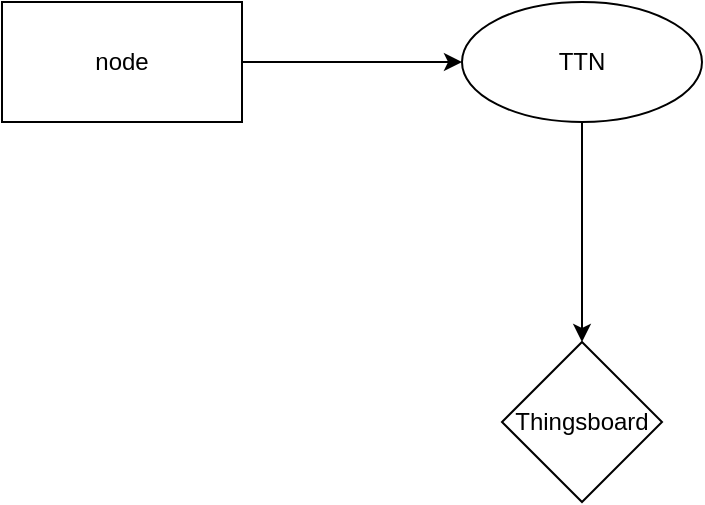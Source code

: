 <mxfile>
    <diagram id="kEQ1q8nIN7RbXfTpS6Kc" name="Page-1">
        <mxGraphModel dx="654" dy="366" grid="1" gridSize="10" guides="1" tooltips="1" connect="1" arrows="1" fold="1" page="1" pageScale="1" pageWidth="850" pageHeight="1100" math="0" shadow="0">
            <root>
                <mxCell id="0"/>
                <mxCell id="1" parent="0"/>
                <mxCell id="4" value="" style="edgeStyle=none;html=1;" parent="1" source="2" target="3" edge="1">
                    <mxGeometry relative="1" as="geometry"/>
                </mxCell>
                <mxCell id="2" value="node" style="rounded=0;whiteSpace=wrap;html=1;" parent="1" vertex="1">
                    <mxGeometry x="110" y="100" width="120" height="60" as="geometry"/>
                </mxCell>
                <mxCell id="6" value="" style="edgeStyle=none;html=1;" parent="1" source="3" target="5" edge="1">
                    <mxGeometry relative="1" as="geometry"/>
                </mxCell>
                <mxCell id="3" value="TTN" style="ellipse;whiteSpace=wrap;html=1;rounded=0;" parent="1" vertex="1">
                    <mxGeometry x="340" y="100" width="120" height="60" as="geometry"/>
                </mxCell>
                <mxCell id="5" value="Thingsboard" style="rhombus;whiteSpace=wrap;html=1;rounded=0;" parent="1" vertex="1">
                    <mxGeometry x="360" y="270" width="80" height="80" as="geometry"/>
                </mxCell>
            </root>
        </mxGraphModel>
    </diagram>
</mxfile>